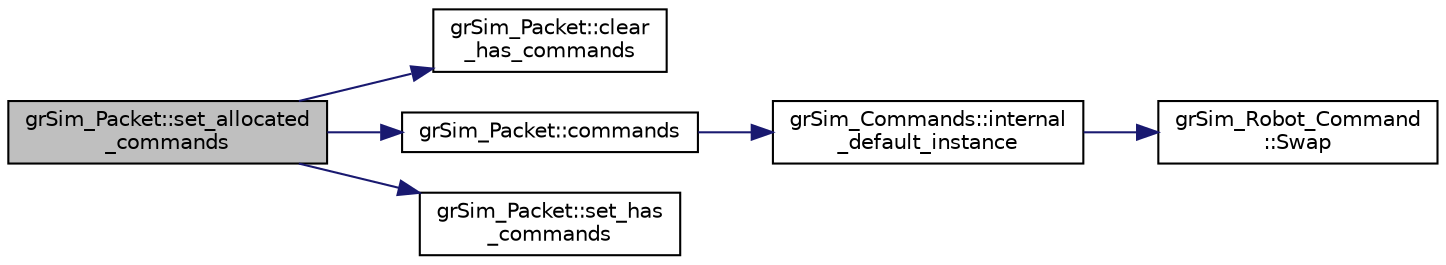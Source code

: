 digraph "grSim_Packet::set_allocated_commands"
{
 // INTERACTIVE_SVG=YES
  edge [fontname="Helvetica",fontsize="10",labelfontname="Helvetica",labelfontsize="10"];
  node [fontname="Helvetica",fontsize="10",shape=record];
  rankdir="LR";
  Node1 [label="grSim_Packet::set_allocated\l_commands",height=0.2,width=0.4,color="black", fillcolor="grey75", style="filled", fontcolor="black"];
  Node1 -> Node2 [color="midnightblue",fontsize="10",style="solid",fontname="Helvetica"];
  Node2 [label="grSim_Packet::clear\l_has_commands",height=0.2,width=0.4,color="black", fillcolor="white", style="filled",URL="$d3/db5/classgr_sim___packet.html#a4a6e0fe00b6a0c7d9fb689cda20940f5"];
  Node1 -> Node3 [color="midnightblue",fontsize="10",style="solid",fontname="Helvetica"];
  Node3 [label="grSim_Packet::commands",height=0.2,width=0.4,color="black", fillcolor="white", style="filled",URL="$d3/db5/classgr_sim___packet.html#a3198505f4a5ef2d22038efee9331a760"];
  Node3 -> Node4 [color="midnightblue",fontsize="10",style="solid",fontname="Helvetica"];
  Node4 [label="grSim_Commands::internal\l_default_instance",height=0.2,width=0.4,color="black", fillcolor="white", style="filled",URL="$d0/d13/classgr_sim___commands.html#a3098a0a4b94dd42c3be0f6b4bedbf663"];
  Node4 -> Node5 [color="midnightblue",fontsize="10",style="solid",fontname="Helvetica"];
  Node5 [label="grSim_Robot_Command\l::Swap",height=0.2,width=0.4,color="black", fillcolor="white", style="filled",URL="$d1/d68/classgr_sim___robot___command.html#a3308bdb23be31e83cb52dee2b25e000e"];
  Node1 -> Node6 [color="midnightblue",fontsize="10",style="solid",fontname="Helvetica"];
  Node6 [label="grSim_Packet::set_has\l_commands",height=0.2,width=0.4,color="black", fillcolor="white", style="filled",URL="$d3/db5/classgr_sim___packet.html#ac42c0d3455a03f8d4e97adac8f2b5966"];
}
